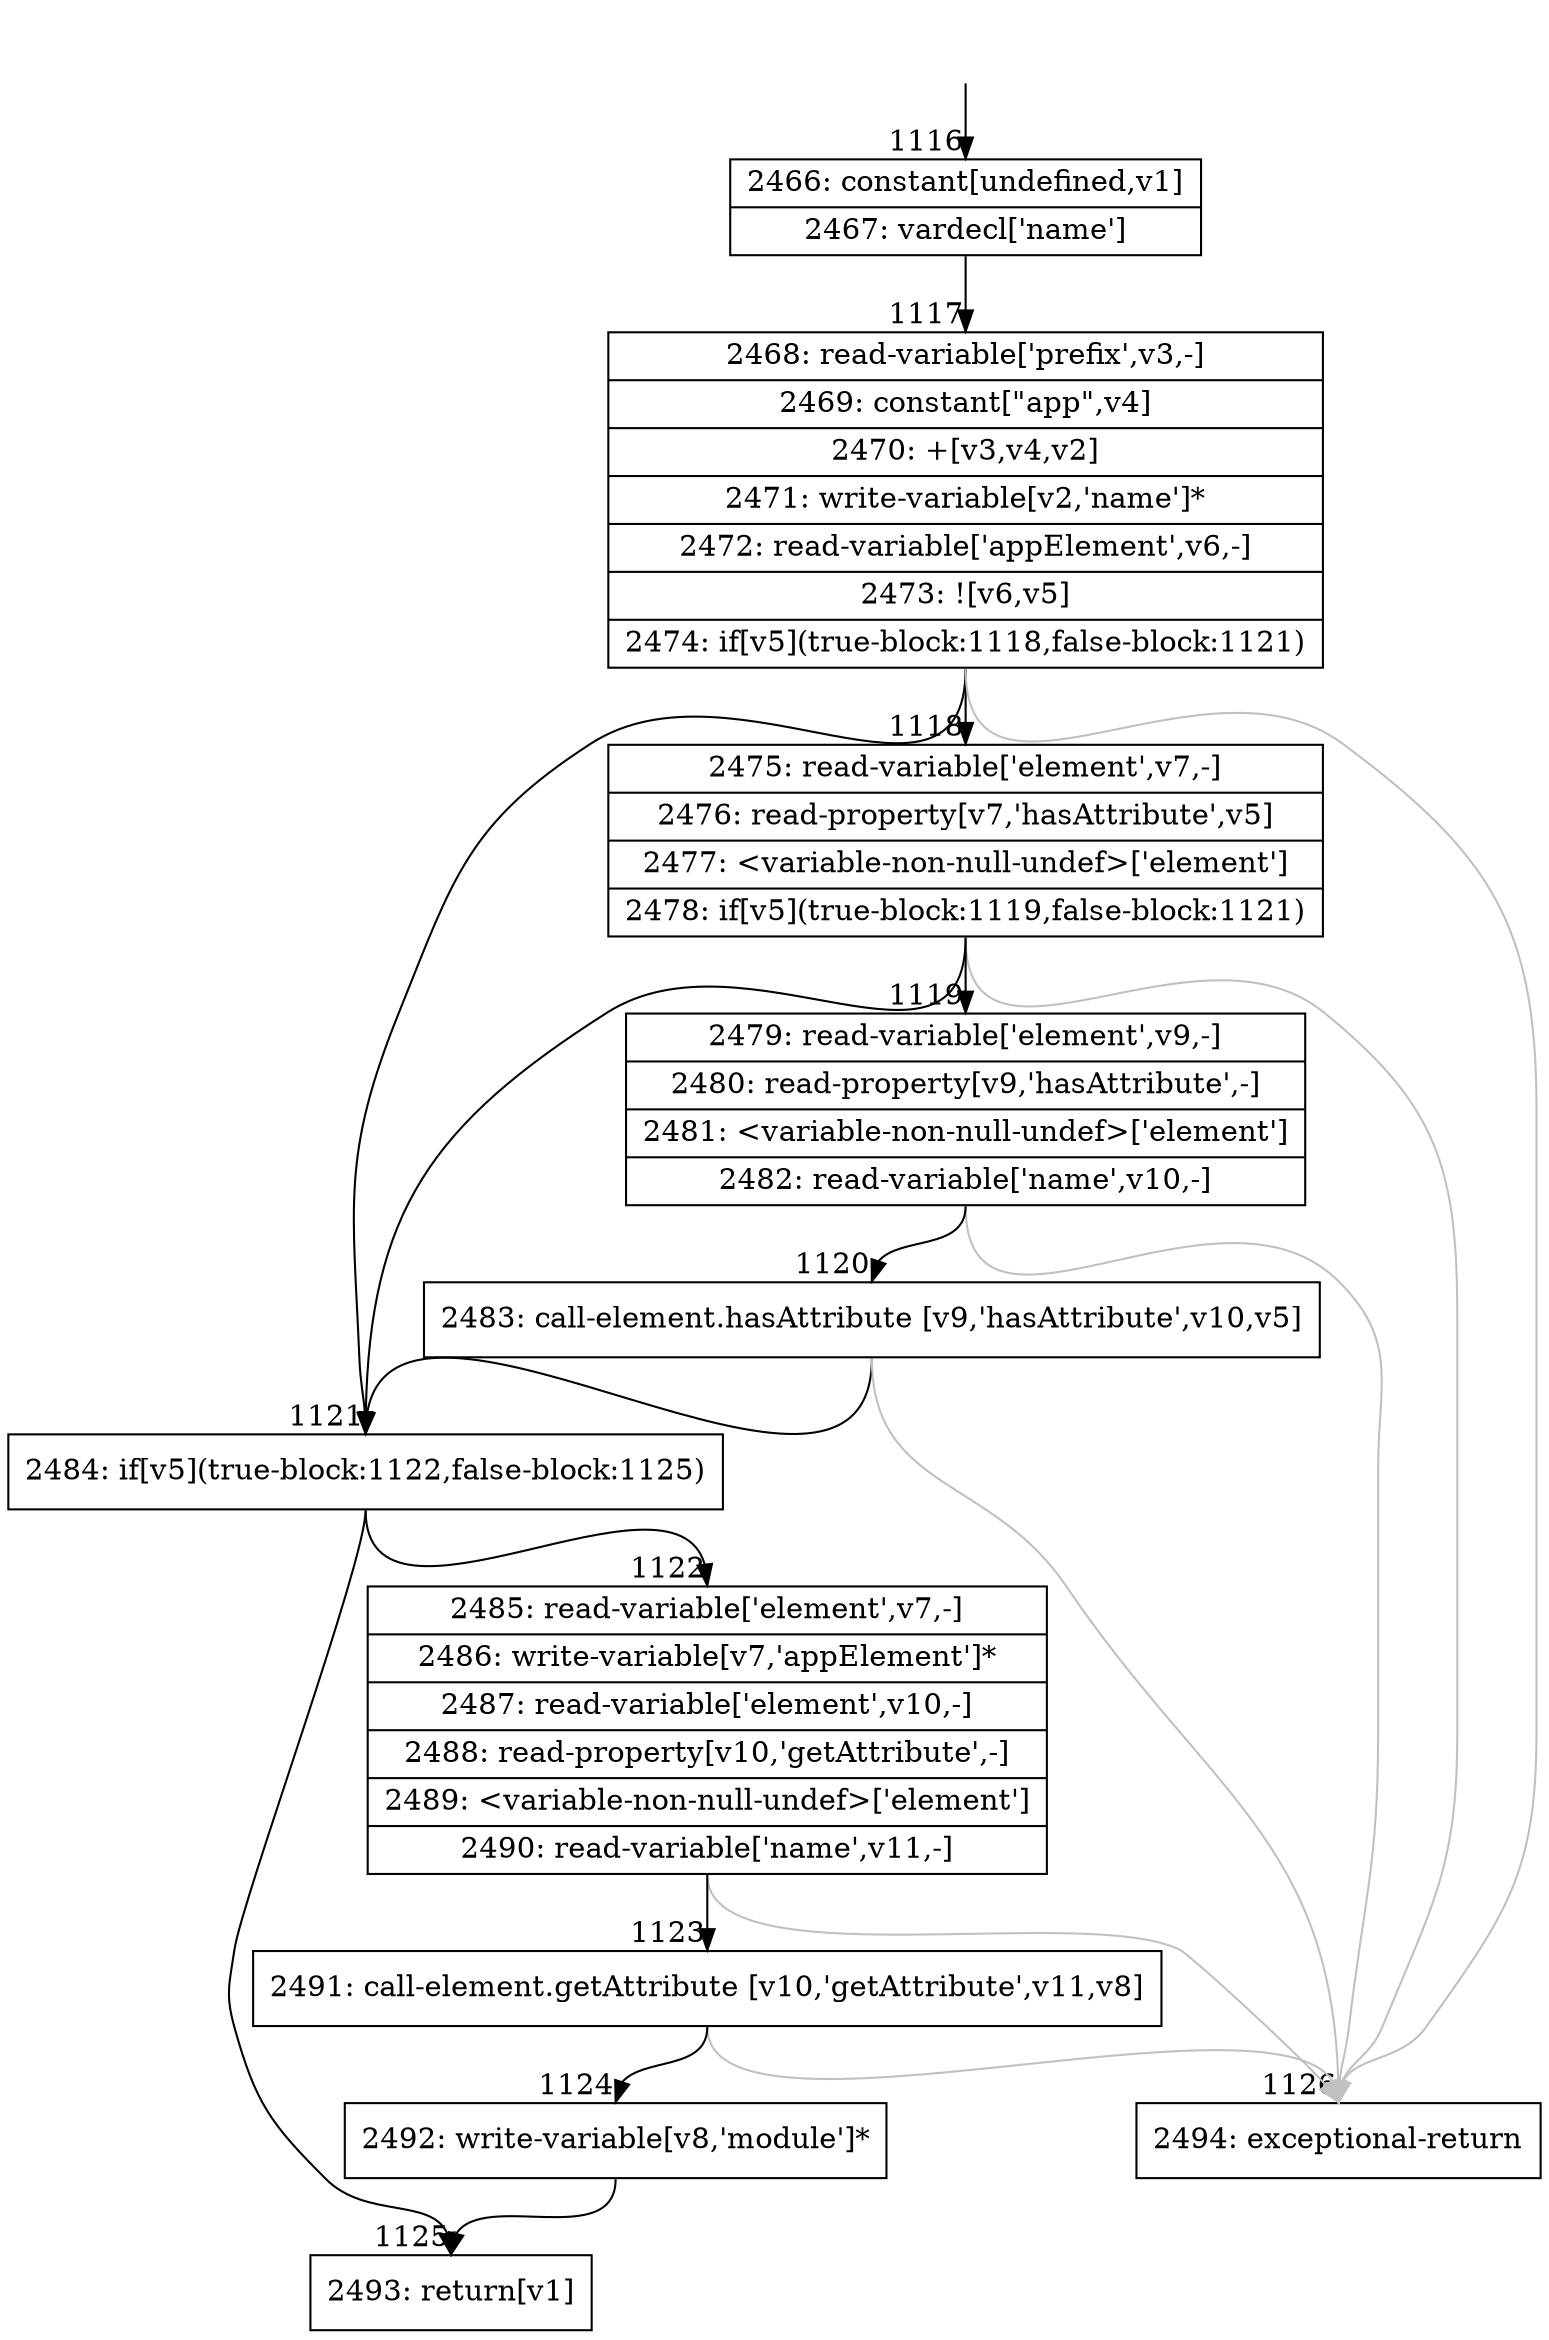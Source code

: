 digraph {
rankdir="TD"
BB_entry81[shape=none,label=""];
BB_entry81 -> BB1116 [tailport=s, headport=n, headlabel="    1116"]
BB1116 [shape=record label="{2466: constant[undefined,v1]|2467: vardecl['name']}" ] 
BB1116 -> BB1117 [tailport=s, headport=n, headlabel="      1117"]
BB1117 [shape=record label="{2468: read-variable['prefix',v3,-]|2469: constant[\"app\",v4]|2470: +[v3,v4,v2]|2471: write-variable[v2,'name']*|2472: read-variable['appElement',v6,-]|2473: ![v6,v5]|2474: if[v5](true-block:1118,false-block:1121)}" ] 
BB1117 -> BB1121 [tailport=s, headport=n, headlabel="      1121"]
BB1117 -> BB1118 [tailport=s, headport=n, headlabel="      1118"]
BB1117 -> BB1126 [tailport=s, headport=n, color=gray, headlabel="      1126"]
BB1118 [shape=record label="{2475: read-variable['element',v7,-]|2476: read-property[v7,'hasAttribute',v5]|2477: \<variable-non-null-undef\>['element']|2478: if[v5](true-block:1119,false-block:1121)}" ] 
BB1118 -> BB1121 [tailport=s, headport=n]
BB1118 -> BB1119 [tailport=s, headport=n, headlabel="      1119"]
BB1118 -> BB1126 [tailport=s, headport=n, color=gray]
BB1119 [shape=record label="{2479: read-variable['element',v9,-]|2480: read-property[v9,'hasAttribute',-]|2481: \<variable-non-null-undef\>['element']|2482: read-variable['name',v10,-]}" ] 
BB1119 -> BB1120 [tailport=s, headport=n, headlabel="      1120"]
BB1119 -> BB1126 [tailport=s, headport=n, color=gray]
BB1120 [shape=record label="{2483: call-element.hasAttribute [v9,'hasAttribute',v10,v5]}" ] 
BB1120 -> BB1121 [tailport=s, headport=n]
BB1120 -> BB1126 [tailport=s, headport=n, color=gray]
BB1121 [shape=record label="{2484: if[v5](true-block:1122,false-block:1125)}" ] 
BB1121 -> BB1122 [tailport=s, headport=n, headlabel="      1122"]
BB1121 -> BB1125 [tailport=s, headport=n, headlabel="      1125"]
BB1122 [shape=record label="{2485: read-variable['element',v7,-]|2486: write-variable[v7,'appElement']*|2487: read-variable['element',v10,-]|2488: read-property[v10,'getAttribute',-]|2489: \<variable-non-null-undef\>['element']|2490: read-variable['name',v11,-]}" ] 
BB1122 -> BB1123 [tailport=s, headport=n, headlabel="      1123"]
BB1122 -> BB1126 [tailport=s, headport=n, color=gray]
BB1123 [shape=record label="{2491: call-element.getAttribute [v10,'getAttribute',v11,v8]}" ] 
BB1123 -> BB1124 [tailport=s, headport=n, headlabel="      1124"]
BB1123 -> BB1126 [tailport=s, headport=n, color=gray]
BB1124 [shape=record label="{2492: write-variable[v8,'module']*}" ] 
BB1124 -> BB1125 [tailport=s, headport=n]
BB1125 [shape=record label="{2493: return[v1]}" ] 
BB1126 [shape=record label="{2494: exceptional-return}" ] 
//#$~ 1531
}
